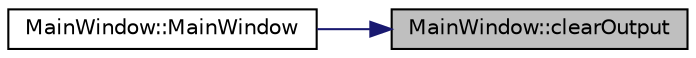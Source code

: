digraph "MainWindow::clearOutput"
{
 // LATEX_PDF_SIZE
  edge [fontname="Helvetica",fontsize="10",labelfontname="Helvetica",labelfontsize="10"];
  node [fontname="Helvetica",fontsize="10",shape=record];
  rankdir="RL";
  Node1 [label="MainWindow::clearOutput",height=0.2,width=0.4,color="black", fillcolor="grey75", style="filled", fontcolor="black",tooltip="Clear the detail view."];
  Node1 -> Node2 [dir="back",color="midnightblue",fontsize="10",style="solid",fontname="Helvetica"];
  Node2 [label="MainWindow::MainWindow",height=0.2,width=0.4,color="black", fillcolor="white", style="filled",URL="$class_main_window.html#a996c5a2b6f77944776856f08ec30858d",tooltip=" "];
}
